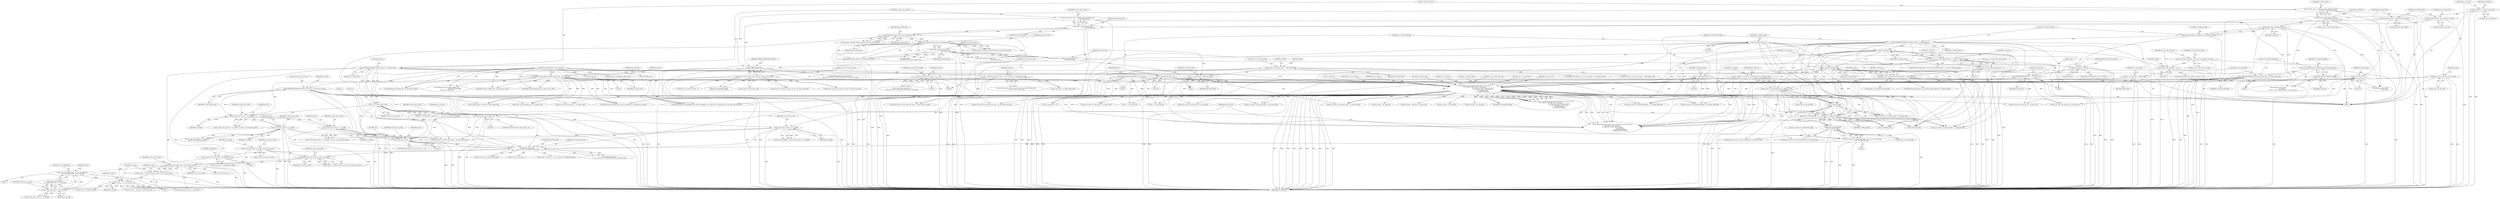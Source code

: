 digraph "0_Android_6c327afb263837bc90760c55c6605b26161a4eb9_0@pointer" {
"1002086" [label="(Call,ps_dec->ps_deblk_mbn = ps_dec->ps_deblk_pic\n + (u2_first_mb_in_slice << u1_mb_aff))"];
"1002094" [label="(Call,u2_first_mb_in_slice << u1_mb_aff)"];
"1001944" [label="(Call,DIV(u2_first_mb_in_slice, u2_frm_wd_in_mbs))"];
"1001939" [label="(Call,MOD(u2_first_mb_in_slice, u2_frm_wd_in_mbs))"];
"1001885" [label="(Call,u2_first_mb_in_slice\n << ps_cur_slice->u1_mbaff_frame_flag)"];
"1001592" [label="(Call,u2_first_mb_in_slice == 0)"];
"1001112" [label="(Call,u2_first_mb_in_slice << u1_mbaff)"];
"1001099" [label="(Call,u2_first_mb_in_slice << u1_mbaff)"];
"1000355" [label="(Call,0 == u2_first_mb_in_slice)"];
"1000264" [label="(Call,COPYTHECONTEXT(\"SH: first_mb_in_slice\",u2_first_mb_in_slice))"];
"1000248" [label="(Call,u2_first_mb_in_slice << ps_cur_slice->u1_mbaff_frame_flag)"];
"1000233" [label="(Call,u2_first_mb_in_slice\n > (ps_dec->u2_frm_ht_in_mbs * ps_dec->u2_frm_wd_in_mbs))"];
"1000227" [label="(Call,u2_first_mb_in_slice = ih264d_uev(pu4_bitstrm_ofst,\n                                     pu4_bitstrm_buf))"];
"1000229" [label="(Call,ih264d_uev(pu4_bitstrm_ofst,\n                                     pu4_bitstrm_buf))"];
"1000201" [label="(Call,*pu4_bitstrm_ofst = &ps_bitstrm->u4_ofst)"];
"1000195" [label="(Call,*pu4_bitstrm_buf = ps_bitstrm->pu4_buffer)"];
"1000235" [label="(Call,ps_dec->u2_frm_ht_in_mbs * ps_dec->u2_frm_wd_in_mbs)"];
"1000898" [label="(Call,u1_mbaff = ps_seq->u1_mb_aff_flag && (!u1_field_pic_flag))"];
"1000900" [label="(Call,ps_seq->u1_mb_aff_flag && (!u1_field_pic_flag))"];
"1000904" [label="(Call,!u1_field_pic_flag)"];
"1000753" [label="(Call,!u1_field_pic_flag)"];
"1000652" [label="(Call,u1_field_pic_flag = 0)"];
"1000618" [label="(Call,COPYTHECONTEXT(\"SH: field_pic_flag\", u1_field_pic_flag))"];
"1000614" [label="(Call,u1_field_pic_flag = ih264d_get_bit_h264(ps_bitstrm))"];
"1000616" [label="(Call,ih264d_get_bit_h264(ps_bitstrm))"];
"1000449" [label="(Call,ih264d_get_bits_h264(ps_bitstrm,\n                                         ps_seq->u1_bits_in_frm_num))"];
"1000160" [label="(Call,* ps_bitstrm = ps_dec->ps_bitstrm)"];
"1000873" [label="(Call,ih264d_is_end_of_pic(u2_frame_num, u1_nal_ref_idc,\n &s_tmp_poc, &ps_dec->s_cur_pic_poc,\n                                            ps_cur_slice, u1_pic_order_cnt_type,\n                                            u1_nal_unit_type, u4_idr_pic_id,\n                                            u1_field_pic_flag,\n                                            u1_bottom_field_flag))"];
"1000524" [label="(Call,ih264d_decode_gaps_in_frame_num(ps_dec, u2_frame_num))"];
"1000157" [label="(MethodParameterIn,dec_struct_t *ps_dec)"];
"1000454" [label="(Call,COPYTHECONTEXT(\"SH: frame_num\", u2_frame_num))"];
"1000447" [label="(Call,u2_frame_num = ih264d_get_bits_h264(ps_bitstrm,\n                                         ps_seq->u1_bits_in_frm_num))"];
"1000156" [label="(MethodParameterIn,UWORD8 u1_nal_ref_idc)"];
"1000168" [label="(Call,*ps_cur_slice = ps_dec->ps_cur_slice)"];
"1000784" [label="(Call,u1_pic_order_cnt_type == 1)"];
"1000713" [label="(Call,u1_pic_order_cnt_type == 0)"];
"1000707" [label="(Call,u1_pic_order_cnt_type = ps_seq->u1_pic_order_cnt_type)"];
"1000671" [label="(Call,u1_nal_unit_type = IDR_SLICE_NAL)"];
"1000312" [label="(Call,ps_dec->u1_nal_unit_type == IDR_SLICE_NAL)"];
"1000665" [label="(Call,u1_nal_unit_type = SLICE_NAL)"];
"1000188" [label="(Call,u4_idr_pic_id = 0)"];
"1000685" [label="(Call,COPYTHECONTEXT(\"SH:  \", u4_idr_pic_id))"];
"1000680" [label="(Call,u4_idr_pic_id > 65535)"];
"1000674" [label="(Call,u4_idr_pic_id = ih264d_uev(pu4_bitstrm_ofst,\n                                   pu4_bitstrm_buf))"];
"1000676" [label="(Call,ih264d_uev(pu4_bitstrm_ofst,\n                                   pu4_bitstrm_buf))"];
"1000400" [label="(Call,ih264d_uev(pu4_bitstrm_ofst, pu4_bitstrm_buf))"];
"1000269" [label="(Call,ih264d_uev(pu4_bitstrm_ofst, pu4_bitstrm_buf))"];
"1000813" [label="(Call,!u1_field_pic_flag)"];
"1000621" [label="(Call,u1_bottom_field_flag = 0)"];
"1000655" [label="(Call,u1_bottom_field_flag = 0)"];
"1000638" [label="(Call,COPYTHECONTEXT(\"SH: bottom_field_flag\", u1_bottom_field_flag))"];
"1000634" [label="(Call,u1_bottom_field_flag = ih264d_get_bit_h264(ps_bitstrm))"];
"1000636" [label="(Call,ih264d_get_bit_h264(ps_bitstrm))"];
"1000747" [label="(Call,(ps_pps->u1_pic_order_present_flag == 1) && (!u1_field_pic_flag))"];
"1000748" [label="(Call,ps_pps->u1_pic_order_present_flag == 1)"];
"1000809" [label="(Call,ps_pps->u1_pic_order_present_flag && !u1_field_pic_flag)"];
"1001014" [label="(Call,u2_first_mb_in_slice << u1_mbaff)"];
"1001005" [label="(Call,u2_first_mb_in_slice > 0)"];
"1001125" [label="(Call,u2_first_mb_in_slice << u1_mbaff)"];
"1001063" [label="(Call,ps_cur_slice->u1_mbaff_frame_flag = ps_seq->u1_mb_aff_flag\n && (!u1_field_pic_flag))"];
"1001067" [label="(Call,ps_seq->u1_mb_aff_flag\n && (!u1_field_pic_flag))"];
"1001071" [label="(Call,!u1_field_pic_flag)"];
"1001898" [label="(Call,u2_frm_wd_in_mbs = ps_seq->u2_frm_wd_in_mbs)"];
"1001947" [label="(Call,u2_mb_y <<= u1_mb_aff)"];
"1001942" [label="(Call,u2_mb_y = DIV(u2_first_mb_in_slice, u2_frm_wd_in_mbs))"];
"1001903" [label="(Call,u1_mb_aff = ps_cur_slice->u1_mbaff_frame_flag)"];
"1000161" [label="(Identifier,ps_bitstrm)"];
"1000884" [label="(Identifier,u1_nal_unit_type)"];
"1001135" [label="(Identifier,prev_slice_err)"];
"1001904" [label="(Identifier,u1_mb_aff)"];
"1001947" [label="(Call,u2_mb_y <<= u1_mb_aff)"];
"1000170" [label="(Call,ps_dec->ps_cur_slice)"];
"1001058" [label="(Call,ps_cur_slice->u1_pic_order_cnt_type = u1_pic_order_cnt_type)"];
"1001015" [label="(Identifier,u2_first_mb_in_slice)"];
"1000398" [label="(Call,u4_temp = ih264d_uev(pu4_bitstrm_ofst, pu4_bitstrm_buf))"];
"1002087" [label="(Call,ps_dec->ps_deblk_mbn)"];
"1000758" [label="(Identifier,s_tmp_poc)"];
"1002101" [label="(Call,u2_first_mb_in_slice << u1_mb_aff)"];
"1001007" [label="(Literal,0)"];
"1001900" [label="(Call,ps_seq->u2_frm_wd_in_mbs)"];
"1001579" [label="(Call,!u1_field_pic_flag)"];
"1001103" [label="(Identifier,ps_dec)"];
"1000316" [label="(Identifier,IDR_SLICE_NAL)"];
"1000625" [label="(Identifier,u1_field_pic_flag)"];
"1001617" [label="(Call,ih264d_get_next_display_field(ps_dec,\n                                          ps_dec->ps_out_buffer,\n &(ps_dec->s_disp_op)))"];
"1000228" [label="(Identifier,u2_first_mb_in_slice)"];
"1001098" [label="(Call,(u2_first_mb_in_slice << u1_mbaff) > ps_dec->u2_total_mbs_coded)"];
"1001594" [label="(Literal,0)"];
"1001556" [label="(Call,(ps_pps->ps_sps->u1_mb_aff_flag) && (!u1_field_pic_flag))"];
"1001071" [label="(Call,!u1_field_pic_flag)"];
"1000882" [label="(Identifier,ps_cur_slice)"];
"1000265" [label="(Literal,\"SH: first_mb_in_slice\")"];
"1000975" [label="(Call,ps_dec->u2_frm_ht_in_mbs * ps_dec->u2_frm_wd_in_mbs)"];
"1001217" [label="(Call,ih264d_err_pic_dispbuf_mgr(ps_dec))"];
"1000637" [label="(Identifier,ps_bitstrm)"];
"1000248" [label="(Call,u2_first_mb_in_slice << ps_cur_slice->u1_mbaff_frame_flag)"];
"1001026" [label="(Call,ps_cur_slice->u1_field_pic_flag = u1_field_pic_flag)"];
"1000620" [label="(Identifier,u1_field_pic_flag)"];
"1001099" [label="(Call,u2_first_mb_in_slice << u1_mbaff)"];
"1001053" [label="(Call,ps_cur_slice->u1_nal_ref_idc = u1_nal_ref_idc)"];
"1000672" [label="(Identifier,u1_nal_unit_type)"];
"1000190" [label="(Literal,0)"];
"1000523" [label="(Block,)"];
"1000615" [label="(Identifier,u1_field_pic_flag)"];
"1000319" [label="(Identifier,skip)"];
"1001913" [label="(Block,)"];
"1001063" [label="(Call,ps_cur_slice->u1_mbaff_frame_flag = ps_seq->u1_mb_aff_flag\n && (!u1_field_pic_flag))"];
"1000636" [label="(Call,ih264d_get_bit_h264(ps_bitstrm))"];
"1001008" [label="(Block,)"];
"1001091" [label="(Call,ps_cur_poc = &s_tmp_poc)"];
"1001839" [label="(Call,0 == u1_nal_ref_idc)"];
"1001597" [label="(Identifier,ret)"];
"1000640" [label="(Identifier,u1_bottom_field_flag)"];
"1001005" [label="(Call,u2_first_mb_in_slice > 0)"];
"1000613" [label="(Block,)"];
"1002606" [label="(MethodReturn,WORD32)"];
"1000619" [label="(Literal,\"SH: field_pic_flag\")"];
"1000451" [label="(Call,ps_seq->u1_bits_in_frm_num)"];
"1001573" [label="(Call,(ps_pps->ps_sps->u1_mb_aff_flag) && (!u1_field_pic_flag))"];
"1002090" [label="(Call,ps_dec->ps_deblk_pic\n + (u2_first_mb_in_slice << u1_mb_aff))"];
"1000266" [label="(Identifier,u2_first_mb_in_slice)"];
"1000313" [label="(Call,ps_dec->u1_nal_unit_type)"];
"1001982" [label="(Call,u2_mb_y * u4_frame_stride)"];
"1000524" [label="(Call,ih264d_decode_gaps_in_frame_num(ps_dec, u2_frame_num))"];
"1000752" [label="(Literal,1)"];
"1001454" [label="(Call,ps_cur_slice->u4_idr_pic_id = u4_idr_pic_id)"];
"1001672" [label="(Call,(void *)ps_dec)"];
"1000708" [label="(Identifier,u1_pic_order_cnt_type)"];
"1000985" [label="(Call,ps_cur_poc = &ps_dec->s_cur_pic_poc)"];
"1000227" [label="(Call,u2_first_mb_in_slice = ih264d_uev(pu4_bitstrm_ofst,\n                                     pu4_bitstrm_buf))"];
"1001017" [label="(Call,ps_cur_poc = &s_tmp_poc)"];
"1000311" [label="(ControlStructure,if(ps_dec->u1_nal_unit_type == IDR_SLICE_NAL))"];
"1001944" [label="(Call,DIV(u2_first_mb_in_slice, u2_frm_wd_in_mbs))"];
"1000448" [label="(Identifier,u2_frame_num)"];
"1000656" [label="(Identifier,u1_bottom_field_flag)"];
"1002245" [label="(Call,ps_dec->u2_mby <<= ps_cur_slice->u1_mbaff_frame_flag)"];
"1000783" [label="(Call,u1_pic_order_cnt_type == 1\n && (!ps_seq->u1_delta_pic_order_always_zero_flag))"];
"1000239" [label="(Call,ps_dec->u2_frm_wd_in_mbs)"];
"1001562" [label="(Call,!u1_field_pic_flag)"];
"1000461" [label="(Identifier,ps_dec)"];
"1000678" [label="(Identifier,pu4_bitstrm_buf)"];
"1000356" [label="(Literal,0)"];
"1000686" [label="(Literal,\"SH:  \")"];
"1000749" [label="(Call,ps_pps->u1_pic_order_present_flag)"];
"1001949" [label="(Identifier,u1_mb_aff)"];
"1000651" [label="(Block,)"];
"1000244" [label="(Identifier,ERROR_CORRUPTED_SLICE)"];
"1000400" [label="(Call,ih264d_uev(pu4_bitstrm_ofst, pu4_bitstrm_buf))"];
"1000270" [label="(Identifier,pu4_bitstrm_ofst)"];
"1000202" [label="(Identifier,pu4_bitstrm_ofst)"];
"1000874" [label="(Identifier,u2_frame_num)"];
"1001788" [label="(Call,ps_err->u4_frm_sei_sync == u2_frame_num)"];
"1000789" [label="(Identifier,ps_seq)"];
"1000354" [label="(Call,(0 == u2_first_mb_in_slice) && (1 == ps_dec->u4_prev_nal_skipped))"];
"1000666" [label="(Identifier,u1_nal_unit_type)"];
"1001496" [label="(Call,ps_cur_slice->u1_nal_ref_idc = u1_nal_ref_idc)"];
"1000617" [label="(Identifier,ps_bitstrm)"];
"1000623" [label="(Literal,0)"];
"1000156" [label="(MethodParameterIn,UWORD8 u1_nal_ref_idc)"];
"1001100" [label="(Identifier,u2_first_mb_in_slice)"];
"1000655" [label="(Call,u1_bottom_field_flag = 0)"];
"1000177" [label="(Identifier,i4_poc)"];
"1000626" [label="(Block,)"];
"1000639" [label="(Literal,\"SH: bottom_field_flag\")"];
"1002096" [label="(Identifier,u1_mb_aff)"];
"1001884" [label="(Call,(u2_first_mb_in_slice\n << ps_cur_slice->u1_mbaff_frame_flag) * SUB_BLK_SIZE)"];
"1000267" [label="(Call,u4_temp = ih264d_uev(pu4_bitstrm_ofst, pu4_bitstrm_buf))"];
"1000904" [label="(Call,!u1_field_pic_flag)"];
"1000456" [label="(Identifier,u2_frame_num)"];
"1001114" [label="(Identifier,u1_mbaff)"];
"1001941" [label="(Identifier,u2_frm_wd_in_mbs)"];
"1000747" [label="(Call,(ps_pps->u1_pic_order_present_flag == 1) && (!u1_field_pic_flag))"];
"1001118" [label="(Call,ps_cur_poc = &s_tmp_poc)"];
"1000402" [label="(Identifier,pu4_bitstrm_buf)"];
"1001067" [label="(Call,ps_seq->u1_mb_aff_flag\n && (!u1_field_pic_flag))"];
"1001945" [label="(Identifier,u2_first_mb_in_slice)"];
"1000754" [label="(Identifier,u1_field_pic_flag)"];
"1001064" [label="(Call,ps_cur_slice->u1_mbaff_frame_flag)"];
"1001954" [label="(Call,u2_frm_wd_in_mbs - 1)"];
"1000875" [label="(Identifier,u1_nal_ref_idc)"];
"1000918" [label="(Call,u2_frame_num != ps_dec->u2_prv_frame_num)"];
"1000899" [label="(Identifier,u1_mbaff)"];
"1000188" [label="(Call,u4_idr_pic_id = 0)"];
"1001031" [label="(Call,ps_cur_slice->u1_bottom_field_flag = u1_bottom_field_flag)"];
"1000674" [label="(Call,u4_idr_pic_id = ih264d_uev(pu4_bitstrm_ofst,\n                                   pu4_bitstrm_buf))"];
"1000676" [label="(Call,ih264d_uev(pu4_bitstrm_ofst,\n                                   pu4_bitstrm_buf))"];
"1000814" [label="(Identifier,u1_field_pic_flag)"];
"1001004" [label="(ControlStructure,if(u2_first_mb_in_slice > 0))"];
"1000622" [label="(Identifier,u1_bottom_field_flag)"];
"1001894" [label="(Block,)"];
"1000653" [label="(Identifier,u1_field_pic_flag)"];
"1000886" [label="(Identifier,u1_field_pic_flag)"];
"1000690" [label="(Identifier,i_delta_poc)"];
"1000667" [label="(Identifier,SLICE_NAL)"];
"1000264" [label="(Call,COPYTHECONTEXT(\"SH: first_mb_in_slice\",u2_first_mb_in_slice))"];
"1000670" [label="(Block,)"];
"1001946" [label="(Identifier,u2_frm_wd_in_mbs)"];
"1000652" [label="(Call,u1_field_pic_flag = 0)"];
"1001126" [label="(Identifier,u2_first_mb_in_slice)"];
"1001139" [label="(Call,ih264d_mark_err_slice_skip(ps_dec, num_mb_skipped, u1_is_idr_slice, u2_frame_num, ps_cur_poc, prev_slice_err))"];
"1002081" [label="(Call,u2_first_mb_in_slice << u1_mb_aff)"];
"1000839" [label="(Call,ih264d_uev(pu4_bitstrm_ofst, pu4_bitstrm_buf))"];
"1001943" [label="(Identifier,u2_mb_y)"];
"1000679" [label="(ControlStructure,if(u4_idr_pic_id > 65535))"];
"1000230" [label="(Identifier,pu4_bitstrm_ofst)"];
"1000809" [label="(Call,ps_pps->u1_pic_order_present_flag && !u1_field_pic_flag)"];
"1000813" [label="(Call,!u1_field_pic_flag)"];
"1000900" [label="(Call,ps_seq->u1_mb_aff_flag && (!u1_field_pic_flag))"];
"1000247" [label="(Call,(u2_first_mb_in_slice << ps_cur_slice->u1_mbaff_frame_flag)\n <= ps_dec->u2_cur_mb_addr)"];
"1000249" [label="(Identifier,u2_first_mb_in_slice)"];
"1001376" [label="(Call,ih264d_decode_pic_order_cnt(u1_is_idr_slice, u2_frame_num,\n &ps_dec->s_prev_pic_poc,\n &s_tmp_poc, ps_cur_slice, ps_pps,\n                                          u1_nal_ref_idc,\n                                          u1_bottom_field_flag,\n                                          u1_field_pic_flag, &i4_poc))"];
"1001885" [label="(Call,u2_first_mb_in_slice\n << ps_cur_slice->u1_mbaff_frame_flag)"];
"1001270" [label="(Call,ps_dec->u2_prv_frame_num = u2_frame_num)"];
"1000634" [label="(Call,u1_bottom_field_flag = ih264d_get_bit_h264(ps_bitstrm))"];
"1000718" [label="(Identifier,i_temp)"];
"1000196" [label="(Identifier,pu4_bitstrm_buf)"];
"1000883" [label="(Identifier,u1_pic_order_cnt_type)"];
"1001957" [label="(Call,u2_mb_y > ps_dec->u2_frm_ht_in_mbs - 1)"];
"1000714" [label="(Identifier,u1_pic_order_cnt_type)"];
"1001890" [label="(Identifier,SUB_BLK_SIZE)"];
"1001953" [label="(Identifier,u2_mb_x)"];
"1000808" [label="(ControlStructure,if(ps_pps->u1_pic_order_present_flag && !u1_field_pic_flag))"];
"1000160" [label="(Call,* ps_bitstrm = ps_dec->ps_bitstrm)"];
"1000707" [label="(Call,u1_pic_order_cnt_type = ps_seq->u1_pic_order_cnt_type)"];
"1000669" [label="(Identifier,u1_is_idr_slice)"];
"1000195" [label="(Call,*pu4_bitstrm_buf = ps_bitstrm->pu4_buffer)"];
"1000685" [label="(Call,COPYTHECONTEXT(\"SH:  \", u4_idr_pic_id))"];
"1000234" [label="(Identifier,u2_first_mb_in_slice)"];
"1000638" [label="(Call,COPYTHECONTEXT(\"SH: bottom_field_flag\", u1_bottom_field_flag))"];
"1000614" [label="(Call,u1_field_pic_flag = ih264d_get_bit_h264(ps_bitstrm))"];
"1000771" [label="(Identifier,s_tmp_poc)"];
"1001948" [label="(Identifier,u2_mb_y)"];
"1000712" [label="(ControlStructure,if(u1_pic_order_cnt_type == 0))"];
"1001113" [label="(Identifier,u2_first_mb_in_slice)"];
"1000753" [label="(Call,!u1_field_pic_flag)"];
"1000218" [label="(Identifier,u4_call_end_of_pic)"];
"1000635" [label="(Identifier,u1_bottom_field_flag)"];
"1002085" [label="(Block,)"];
"1001591" [label="(ControlStructure,if(u2_first_mb_in_slice == 0))"];
"1000786" [label="(Literal,1)"];
"1001012" [label="(Call,num_mb_skipped = u2_first_mb_in_slice << u1_mbaff)"];
"1000715" [label="(Literal,0)"];
"1000671" [label="(Call,u1_nal_unit_type = IDR_SLICE_NAL)"];
"1000250" [label="(Call,ps_cur_slice->u1_mbaff_frame_flag)"];
"1000621" [label="(Call,u1_bottom_field_flag = 0)"];
"1001937" [label="(Call,u2_mb_x = MOD(u2_first_mb_in_slice, u2_frm_wd_in_mbs))"];
"1001501" [label="(Call,ps_cur_slice->u1_pic_order_cnt_type = u1_pic_order_cnt_type)"];
"1000355" [label="(Call,0 == u2_first_mb_in_slice)"];
"1000834" [label="(Identifier,ps_pps)"];
"1000189" [label="(Identifier,u4_idr_pic_id)"];
"1000616" [label="(Call,ih264d_get_bit_h264(ps_bitstrm))"];
"1001010" [label="(Identifier,prev_slice_err)"];
"1000312" [label="(Call,ps_dec->u1_nal_unit_type == IDR_SLICE_NAL)"];
"1001116" [label="(Identifier,ps_dec)"];
"1001112" [label="(Call,u2_first_mb_in_slice << u1_mbaff)"];
"1001824" [label="(Call,0 == u1_nal_ref_idc)"];
"1000675" [label="(Identifier,u4_idr_pic_id)"];
"1001942" [label="(Call,u2_mb_y = DIV(u2_first_mb_in_slice, u2_frm_wd_in_mbs))"];
"1000454" [label="(Call,COPYTHECONTEXT(\"SH: frame_num\", u2_frame_num))"];
"1000330" [label="(Identifier,I_SLICE)"];
"1001043" [label="(Call,ps_cur_slice->u1_nal_unit_type = u1_nal_unit_type)"];
"1000887" [label="(Identifier,u1_bottom_field_flag)"];
"1000401" [label="(Identifier,pu4_bitstrm_ofst)"];
"1001940" [label="(Identifier,u2_first_mb_in_slice)"];
"1001459" [label="(Call,ps_cur_slice->u2_first_mb_in_slice = u2_first_mb_in_slice)"];
"1000162" [label="(Call,ps_dec->ps_bitstrm)"];
"1001887" [label="(Call,ps_cur_slice->u1_mbaff_frame_flag)"];
"1001593" [label="(Identifier,u2_first_mb_in_slice)"];
"1002228" [label="(Call,u2_first_mb_in_slice - 1)"];
"1000231" [label="(Identifier,pu4_bitstrm_buf)"];
"1000169" [label="(Identifier,ps_cur_slice)"];
"1000233" [label="(Call,u2_first_mb_in_slice\n > (ps_dec->u2_frm_ht_in_mbs * ps_dec->u2_frm_wd_in_mbs))"];
"1000665" [label="(Call,u1_nal_unit_type = SLICE_NAL)"];
"1000455" [label="(Literal,\"SH: frame_num\")"];
"1000810" [label="(Call,ps_pps->u1_pic_order_present_flag)"];
"1001905" [label="(Call,ps_cur_slice->u1_mbaff_frame_flag)"];
"1000450" [label="(Identifier,ps_bitstrm)"];
"1000682" [label="(Literal,65535)"];
"1001909" [label="(Identifier,u1_field_pic)"];
"1000526" [label="(Identifier,u2_frame_num)"];
"1001129" [label="(Identifier,ps_dec)"];
"1000268" [label="(Identifier,u4_temp)"];
"1000748" [label="(Call,ps_pps->u1_pic_order_present_flag == 1)"];
"1000713" [label="(Call,u1_pic_order_cnt_type == 0)"];
"1000235" [label="(Call,ps_dec->u2_frm_ht_in_mbs * ps_dec->u2_frm_wd_in_mbs)"];
"1000677" [label="(Identifier,pu4_bitstrm_ofst)"];
"1001486" [label="(Call,ps_cur_slice->u1_nal_unit_type = u1_nal_unit_type)"];
"1000232" [label="(ControlStructure,if(u2_first_mb_in_slice\n > (ps_dec->u2_frm_ht_in_mbs * ps_dec->u2_frm_wd_in_mbs)))"];
"1001101" [label="(Identifier,u1_mbaff)"];
"1000660" [label="(Identifier,ps_dec)"];
"1000197" [label="(Call,ps_bitstrm->pu4_buffer)"];
"1000359" [label="(Literal,1)"];
"1000654" [label="(Literal,0)"];
"1001469" [label="(Call,ps_cur_slice->u1_bottom_field_flag = u1_bottom_field_flag)"];
"1000681" [label="(Identifier,u4_idr_pic_id)"];
"1000229" [label="(Call,ih264d_uev(pu4_bitstrm_ofst,\n                                     pu4_bitstrm_buf))"];
"1000878" [label="(Call,&ps_dec->s_cur_pic_poc)"];
"1000254" [label="(Identifier,ps_dec)"];
"1000203" [label="(Call,&ps_bitstrm->u4_ofst)"];
"1000357" [label="(Identifier,u2_first_mb_in_slice)"];
"1001464" [label="(Call,ps_cur_slice->u1_field_pic_flag = u1_field_pic_flag)"];
"1000201" [label="(Call,*pu4_bitstrm_ofst = &ps_bitstrm->u4_ofst)"];
"1002490" [label="(Call,ih264d_parse_bslice(ps_dec, u2_first_mb_in_slice))"];
"1001716" [label="(Call,(void *)ps_dec)"];
"1000618" [label="(Call,COPYTHECONTEXT(\"SH: field_pic_flag\", u1_field_pic_flag))"];
"1000684" [label="(Identifier,ERROR_INV_SLICE_HDR_T)"];
"1001959" [label="(Call,ps_dec->u2_frm_ht_in_mbs - 1)"];
"1000760" [label="(Call,ih264d_sev(\n                            pu4_bitstrm_ofst, pu4_bitstrm_buf))"];
"1001006" [label="(Identifier,u2_first_mb_in_slice)"];
"1000657" [label="(Literal,0)"];
"1000798" [label="(Call,ih264d_sev(pu4_bitstrm_ofst,\n                                                         pu4_bitstrm_buf))"];
"1000236" [label="(Call,ps_dec->u2_frm_ht_in_mbs)"];
"1000873" [label="(Call,ih264d_is_end_of_pic(u2_frame_num, u1_nal_ref_idc,\n &s_tmp_poc, &ps_dec->s_cur_pic_poc,\n                                            ps_cur_slice, u1_pic_order_cnt_type,\n                                            u1_nal_unit_type, u4_idr_pic_id,\n                                            u1_field_pic_flag,\n                                            u1_bottom_field_flag))"];
"1001598" [label="(Call,ih264d_start_of_pic(ps_dec, i4_poc, &s_tmp_poc, u2_frame_num, ps_pps))"];
"1000157" [label="(MethodParameterIn,dec_struct_t *ps_dec)"];
"1000784" [label="(Call,u1_pic_order_cnt_type == 1)"];
"1000271" [label="(Identifier,pu4_bitstrm_buf)"];
"1000269" [label="(Call,ih264d_uev(pu4_bitstrm_ofst, pu4_bitstrm_buf))"];
"1000885" [label="(Identifier,u4_idr_pic_id)"];
"1001014" [label="(Call,u2_first_mb_in_slice << u1_mbaff)"];
"1000529" [label="(Identifier,ps_prev_poc)"];
"1001193" [label="(Call,ps_dec->u2_frm_ht_in_mbs * ps_dec->u2_frm_wd_in_mbs)"];
"1000158" [label="(Block,)"];
"1001081" [label="(Call,ps_dec->u2_frm_ht_in_mbs\n * ps_dec->u2_frm_wd_in_mbs)"];
"1000871" [label="(Call,i1_is_end_of_poc = ih264d_is_end_of_pic(u2_frame_num, u1_nal_ref_idc,\n &s_tmp_poc, &ps_dec->s_cur_pic_poc,\n                                            ps_cur_slice, u1_pic_order_cnt_type,\n                                            u1_nal_unit_type, u4_idr_pic_id,\n                                            u1_field_pic_flag,\n                                            u1_bottom_field_flag))"];
"1000719" [label="(Call,ih264d_get_bits_h264(\n                        ps_bitstrm,\n                        ps_seq->u1_log2_max_pic_order_cnt_lsb_minus))"];
"1002095" [label="(Identifier,u2_first_mb_in_slice)"];
"1001886" [label="(Identifier,u2_first_mb_in_slice)"];
"1001613" [label="(Identifier,ps_dec)"];
"1000876" [label="(Call,&s_tmp_poc)"];
"1000993" [label="(Call,ps_cur_slice->u1_nal_unit_type == IDR_SLICE_NAL)"];
"1002456" [label="(Call,ih264d_parse_pslice(ps_dec, u2_first_mb_in_slice))"];
"1001068" [label="(Call,ps_seq->u1_mb_aff_flag)"];
"1001127" [label="(Identifier,u1_mbaff)"];
"1000680" [label="(Call,u4_idr_pic_id > 65535)"];
"1002523" [label="(Call,u1_nal_ref_idc != 0)"];
"1002094" [label="(Call,u2_first_mb_in_slice << u1_mb_aff)"];
"1001111" [label="(Call,(u2_first_mb_in_slice << u1_mbaff)\n - ps_dec->u2_total_mbs_coded)"];
"1000525" [label="(Identifier,ps_dec)"];
"1000785" [label="(Identifier,u1_pic_order_cnt_type)"];
"1001899" [label="(Identifier,u2_frm_wd_in_mbs)"];
"1000907" [label="(Identifier,prev_slice_err)"];
"1001939" [label="(Call,MOD(u2_first_mb_in_slice, u2_frm_wd_in_mbs))"];
"1001898" [label="(Call,u2_frm_wd_in_mbs = ps_seq->u2_frm_wd_in_mbs)"];
"1000746" [label="(ControlStructure,if((ps_pps->u1_pic_order_present_flag == 1) && (!u1_field_pic_flag)))"];
"1001903" [label="(Call,u1_mb_aff = ps_cur_slice->u1_mbaff_frame_flag)"];
"1000709" [label="(Call,ps_seq->u1_pic_order_cnt_type)"];
"1002099" [label="(Identifier,ps_dec)"];
"1000898" [label="(Call,u1_mbaff = ps_seq->u1_mb_aff_flag && (!u1_field_pic_flag))"];
"1000447" [label="(Call,u2_frame_num = ih264d_get_bits_h264(ps_bitstrm,\n                                         ps_seq->u1_bits_in_frm_num))"];
"1001016" [label="(Identifier,u1_mbaff)"];
"1001124" [label="(Call,(u2_first_mb_in_slice << u1_mbaff) < ps_dec->u2_total_mbs_coded)"];
"1002086" [label="(Call,ps_dec->ps_deblk_mbn = ps_dec->ps_deblk_pic\n + (u2_first_mb_in_slice << u1_mb_aff))"];
"1001125" [label="(Call,u2_first_mb_in_slice << u1_mbaff)"];
"1000901" [label="(Call,ps_seq->u1_mb_aff_flag)"];
"1001072" [label="(Identifier,u1_field_pic_flag)"];
"1001021" [label="(Call,ps_cur_slice->u4_idr_pic_id = u4_idr_pic_id)"];
"1001592" [label="(Call,u2_first_mb_in_slice == 0)"];
"1000687" [label="(Identifier,u4_idr_pic_id)"];
"1001532" [label="(Call,ih264d_get_bit_h264(\n                        ps_bitstrm))"];
"1000168" [label="(Call,*ps_cur_slice = ps_dec->ps_cur_slice)"];
"1000819" [label="(Identifier,s_tmp_poc)"];
"1000449" [label="(Call,ih264d_get_bits_h264(ps_bitstrm,\n                                         ps_seq->u1_bits_in_frm_num))"];
"1000905" [label="(Identifier,u1_field_pic_flag)"];
"1002421" [label="(Call,ih264d_parse_islice(ps_dec, u2_first_mb_in_slice))"];
"1000673" [label="(Identifier,IDR_SLICE_NAL)"];
"1002086" -> "1002085"  [label="AST: "];
"1002086" -> "1002090"  [label="CFG: "];
"1002087" -> "1002086"  [label="AST: "];
"1002090" -> "1002086"  [label="AST: "];
"1002099" -> "1002086"  [label="CFG: "];
"1002086" -> "1002606"  [label="DDG: "];
"1002086" -> "1002606"  [label="DDG: "];
"1002094" -> "1002086"  [label="DDG: "];
"1002094" -> "1002086"  [label="DDG: "];
"1002094" -> "1002090"  [label="AST: "];
"1002094" -> "1002096"  [label="CFG: "];
"1002095" -> "1002094"  [label="AST: "];
"1002096" -> "1002094"  [label="AST: "];
"1002090" -> "1002094"  [label="CFG: "];
"1002094" -> "1002090"  [label="DDG: "];
"1002094" -> "1002090"  [label="DDG: "];
"1001944" -> "1002094"  [label="DDG: "];
"1001947" -> "1002094"  [label="DDG: "];
"1002094" -> "1002101"  [label="DDG: "];
"1002094" -> "1002101"  [label="DDG: "];
"1001944" -> "1001942"  [label="AST: "];
"1001944" -> "1001946"  [label="CFG: "];
"1001945" -> "1001944"  [label="AST: "];
"1001946" -> "1001944"  [label="AST: "];
"1001942" -> "1001944"  [label="CFG: "];
"1001944" -> "1002606"  [label="DDG: "];
"1001944" -> "1001942"  [label="DDG: "];
"1001944" -> "1001942"  [label="DDG: "];
"1001939" -> "1001944"  [label="DDG: "];
"1001939" -> "1001944"  [label="DDG: "];
"1001944" -> "1001954"  [label="DDG: "];
"1001944" -> "1002081"  [label="DDG: "];
"1001939" -> "1001937"  [label="AST: "];
"1001939" -> "1001941"  [label="CFG: "];
"1001940" -> "1001939"  [label="AST: "];
"1001941" -> "1001939"  [label="AST: "];
"1001937" -> "1001939"  [label="CFG: "];
"1001939" -> "1001937"  [label="DDG: "];
"1001939" -> "1001937"  [label="DDG: "];
"1001885" -> "1001939"  [label="DDG: "];
"1001898" -> "1001939"  [label="DDG: "];
"1001885" -> "1001884"  [label="AST: "];
"1001885" -> "1001887"  [label="CFG: "];
"1001886" -> "1001885"  [label="AST: "];
"1001887" -> "1001885"  [label="AST: "];
"1001890" -> "1001885"  [label="CFG: "];
"1001885" -> "1001884"  [label="DDG: "];
"1001885" -> "1001884"  [label="DDG: "];
"1001592" -> "1001885"  [label="DDG: "];
"1001112" -> "1001885"  [label="DDG: "];
"1001014" -> "1001885"  [label="DDG: "];
"1000355" -> "1001885"  [label="DDG: "];
"1000264" -> "1001885"  [label="DDG: "];
"1001125" -> "1001885"  [label="DDG: "];
"1001005" -> "1001885"  [label="DDG: "];
"1001063" -> "1001885"  [label="DDG: "];
"1000248" -> "1001885"  [label="DDG: "];
"1001885" -> "1001903"  [label="DDG: "];
"1001885" -> "1002228"  [label="DDG: "];
"1001885" -> "1002245"  [label="DDG: "];
"1001592" -> "1001591"  [label="AST: "];
"1001592" -> "1001594"  [label="CFG: "];
"1001593" -> "1001592"  [label="AST: "];
"1001594" -> "1001592"  [label="AST: "];
"1001597" -> "1001592"  [label="CFG: "];
"1001613" -> "1001592"  [label="CFG: "];
"1001592" -> "1002606"  [label="DDG: "];
"1001592" -> "1002606"  [label="DDG: "];
"1001112" -> "1001592"  [label="DDG: "];
"1001014" -> "1001592"  [label="DDG: "];
"1000355" -> "1001592"  [label="DDG: "];
"1000264" -> "1001592"  [label="DDG: "];
"1001125" -> "1001592"  [label="DDG: "];
"1001005" -> "1001592"  [label="DDG: "];
"1001112" -> "1001111"  [label="AST: "];
"1001112" -> "1001114"  [label="CFG: "];
"1001113" -> "1001112"  [label="AST: "];
"1001114" -> "1001112"  [label="AST: "];
"1001116" -> "1001112"  [label="CFG: "];
"1001112" -> "1002606"  [label="DDG: "];
"1001112" -> "1002606"  [label="DDG: "];
"1001112" -> "1001111"  [label="DDG: "];
"1001112" -> "1001111"  [label="DDG: "];
"1001099" -> "1001112"  [label="DDG: "];
"1001099" -> "1001112"  [label="DDG: "];
"1001112" -> "1001459"  [label="DDG: "];
"1001099" -> "1001098"  [label="AST: "];
"1001099" -> "1001101"  [label="CFG: "];
"1001100" -> "1001099"  [label="AST: "];
"1001101" -> "1001099"  [label="AST: "];
"1001103" -> "1001099"  [label="CFG: "];
"1001099" -> "1001098"  [label="DDG: "];
"1001099" -> "1001098"  [label="DDG: "];
"1000355" -> "1001099"  [label="DDG: "];
"1000264" -> "1001099"  [label="DDG: "];
"1000898" -> "1001099"  [label="DDG: "];
"1001099" -> "1001125"  [label="DDG: "];
"1001099" -> "1001125"  [label="DDG: "];
"1000355" -> "1000354"  [label="AST: "];
"1000355" -> "1000357"  [label="CFG: "];
"1000356" -> "1000355"  [label="AST: "];
"1000357" -> "1000355"  [label="AST: "];
"1000359" -> "1000355"  [label="CFG: "];
"1000354" -> "1000355"  [label="CFG: "];
"1000355" -> "1002606"  [label="DDG: "];
"1000355" -> "1000354"  [label="DDG: "];
"1000355" -> "1000354"  [label="DDG: "];
"1000264" -> "1000355"  [label="DDG: "];
"1000355" -> "1001005"  [label="DDG: "];
"1000355" -> "1001459"  [label="DDG: "];
"1000264" -> "1000158"  [label="AST: "];
"1000264" -> "1000266"  [label="CFG: "];
"1000265" -> "1000264"  [label="AST: "];
"1000266" -> "1000264"  [label="AST: "];
"1000268" -> "1000264"  [label="CFG: "];
"1000264" -> "1002606"  [label="DDG: "];
"1000264" -> "1002606"  [label="DDG: "];
"1000248" -> "1000264"  [label="DDG: "];
"1000264" -> "1001005"  [label="DDG: "];
"1000264" -> "1001459"  [label="DDG: "];
"1000248" -> "1000247"  [label="AST: "];
"1000248" -> "1000250"  [label="CFG: "];
"1000249" -> "1000248"  [label="AST: "];
"1000250" -> "1000248"  [label="AST: "];
"1000254" -> "1000248"  [label="CFG: "];
"1000248" -> "1002606"  [label="DDG: "];
"1000248" -> "1002606"  [label="DDG: "];
"1000248" -> "1000247"  [label="DDG: "];
"1000248" -> "1000247"  [label="DDG: "];
"1000233" -> "1000248"  [label="DDG: "];
"1000233" -> "1000232"  [label="AST: "];
"1000233" -> "1000235"  [label="CFG: "];
"1000234" -> "1000233"  [label="AST: "];
"1000235" -> "1000233"  [label="AST: "];
"1000244" -> "1000233"  [label="CFG: "];
"1000249" -> "1000233"  [label="CFG: "];
"1000233" -> "1002606"  [label="DDG: "];
"1000233" -> "1002606"  [label="DDG: "];
"1000233" -> "1002606"  [label="DDG: "];
"1000227" -> "1000233"  [label="DDG: "];
"1000235" -> "1000233"  [label="DDG: "];
"1000235" -> "1000233"  [label="DDG: "];
"1000227" -> "1000158"  [label="AST: "];
"1000227" -> "1000229"  [label="CFG: "];
"1000228" -> "1000227"  [label="AST: "];
"1000229" -> "1000227"  [label="AST: "];
"1000234" -> "1000227"  [label="CFG: "];
"1000227" -> "1002606"  [label="DDG: "];
"1000229" -> "1000227"  [label="DDG: "];
"1000229" -> "1000227"  [label="DDG: "];
"1000229" -> "1000231"  [label="CFG: "];
"1000230" -> "1000229"  [label="AST: "];
"1000231" -> "1000229"  [label="AST: "];
"1000229" -> "1002606"  [label="DDG: "];
"1000229" -> "1002606"  [label="DDG: "];
"1000201" -> "1000229"  [label="DDG: "];
"1000195" -> "1000229"  [label="DDG: "];
"1000229" -> "1000269"  [label="DDG: "];
"1000229" -> "1000269"  [label="DDG: "];
"1000201" -> "1000158"  [label="AST: "];
"1000201" -> "1000203"  [label="CFG: "];
"1000202" -> "1000201"  [label="AST: "];
"1000203" -> "1000201"  [label="AST: "];
"1000218" -> "1000201"  [label="CFG: "];
"1000201" -> "1002606"  [label="DDG: "];
"1000195" -> "1000158"  [label="AST: "];
"1000195" -> "1000197"  [label="CFG: "];
"1000196" -> "1000195"  [label="AST: "];
"1000197" -> "1000195"  [label="AST: "];
"1000202" -> "1000195"  [label="CFG: "];
"1000195" -> "1002606"  [label="DDG: "];
"1000235" -> "1000239"  [label="CFG: "];
"1000236" -> "1000235"  [label="AST: "];
"1000239" -> "1000235"  [label="AST: "];
"1000235" -> "1002606"  [label="DDG: "];
"1000235" -> "1002606"  [label="DDG: "];
"1000235" -> "1000975"  [label="DDG: "];
"1000235" -> "1000975"  [label="DDG: "];
"1000235" -> "1001081"  [label="DDG: "];
"1000235" -> "1001081"  [label="DDG: "];
"1000235" -> "1001193"  [label="DDG: "];
"1000235" -> "1001193"  [label="DDG: "];
"1000235" -> "1001959"  [label="DDG: "];
"1000898" -> "1000158"  [label="AST: "];
"1000898" -> "1000900"  [label="CFG: "];
"1000899" -> "1000898"  [label="AST: "];
"1000900" -> "1000898"  [label="AST: "];
"1000907" -> "1000898"  [label="CFG: "];
"1000898" -> "1002606"  [label="DDG: "];
"1000898" -> "1002606"  [label="DDG: "];
"1000900" -> "1000898"  [label="DDG: "];
"1000900" -> "1000898"  [label="DDG: "];
"1000898" -> "1001014"  [label="DDG: "];
"1000900" -> "1000901"  [label="CFG: "];
"1000900" -> "1000904"  [label="CFG: "];
"1000901" -> "1000900"  [label="AST: "];
"1000904" -> "1000900"  [label="AST: "];
"1000900" -> "1002606"  [label="DDG: "];
"1000900" -> "1002606"  [label="DDG: "];
"1000904" -> "1000900"  [label="DDG: "];
"1000747" -> "1000900"  [label="DDG: "];
"1000809" -> "1000900"  [label="DDG: "];
"1000900" -> "1001067"  [label="DDG: "];
"1000900" -> "1001067"  [label="DDG: "];
"1000900" -> "1001556"  [label="DDG: "];
"1000900" -> "1001573"  [label="DDG: "];
"1000904" -> "1000905"  [label="CFG: "];
"1000905" -> "1000904"  [label="AST: "];
"1000904" -> "1002606"  [label="DDG: "];
"1000753" -> "1000904"  [label="DDG: "];
"1000873" -> "1000904"  [label="DDG: "];
"1000813" -> "1000904"  [label="DDG: "];
"1000652" -> "1000904"  [label="DDG: "];
"1000618" -> "1000904"  [label="DDG: "];
"1000904" -> "1001026"  [label="DDG: "];
"1000904" -> "1001071"  [label="DDG: "];
"1000904" -> "1001376"  [label="DDG: "];
"1000904" -> "1001464"  [label="DDG: "];
"1000904" -> "1001562"  [label="DDG: "];
"1000904" -> "1001579"  [label="DDG: "];
"1000753" -> "1000747"  [label="AST: "];
"1000753" -> "1000754"  [label="CFG: "];
"1000754" -> "1000753"  [label="AST: "];
"1000747" -> "1000753"  [label="CFG: "];
"1000753" -> "1002606"  [label="DDG: "];
"1000753" -> "1000747"  [label="DDG: "];
"1000652" -> "1000753"  [label="DDG: "];
"1000618" -> "1000753"  [label="DDG: "];
"1000753" -> "1000813"  [label="DDG: "];
"1000753" -> "1000873"  [label="DDG: "];
"1000753" -> "1001026"  [label="DDG: "];
"1000753" -> "1001071"  [label="DDG: "];
"1000753" -> "1001376"  [label="DDG: "];
"1000753" -> "1001464"  [label="DDG: "];
"1000753" -> "1001562"  [label="DDG: "];
"1000753" -> "1001579"  [label="DDG: "];
"1000652" -> "1000651"  [label="AST: "];
"1000652" -> "1000654"  [label="CFG: "];
"1000653" -> "1000652"  [label="AST: "];
"1000654" -> "1000652"  [label="AST: "];
"1000656" -> "1000652"  [label="CFG: "];
"1000652" -> "1002606"  [label="DDG: "];
"1000652" -> "1000813"  [label="DDG: "];
"1000652" -> "1000873"  [label="DDG: "];
"1000652" -> "1001026"  [label="DDG: "];
"1000652" -> "1001071"  [label="DDG: "];
"1000652" -> "1001376"  [label="DDG: "];
"1000652" -> "1001464"  [label="DDG: "];
"1000652" -> "1001562"  [label="DDG: "];
"1000652" -> "1001579"  [label="DDG: "];
"1000618" -> "1000613"  [label="AST: "];
"1000618" -> "1000620"  [label="CFG: "];
"1000619" -> "1000618"  [label="AST: "];
"1000620" -> "1000618"  [label="AST: "];
"1000622" -> "1000618"  [label="CFG: "];
"1000618" -> "1002606"  [label="DDG: "];
"1000618" -> "1002606"  [label="DDG: "];
"1000614" -> "1000618"  [label="DDG: "];
"1000618" -> "1000813"  [label="DDG: "];
"1000618" -> "1000873"  [label="DDG: "];
"1000618" -> "1001026"  [label="DDG: "];
"1000618" -> "1001071"  [label="DDG: "];
"1000618" -> "1001376"  [label="DDG: "];
"1000618" -> "1001464"  [label="DDG: "];
"1000618" -> "1001562"  [label="DDG: "];
"1000618" -> "1001579"  [label="DDG: "];
"1000614" -> "1000613"  [label="AST: "];
"1000614" -> "1000616"  [label="CFG: "];
"1000615" -> "1000614"  [label="AST: "];
"1000616" -> "1000614"  [label="AST: "];
"1000619" -> "1000614"  [label="CFG: "];
"1000614" -> "1002606"  [label="DDG: "];
"1000616" -> "1000614"  [label="DDG: "];
"1000616" -> "1000617"  [label="CFG: "];
"1000617" -> "1000616"  [label="AST: "];
"1000616" -> "1002606"  [label="DDG: "];
"1000449" -> "1000616"  [label="DDG: "];
"1000616" -> "1000636"  [label="DDG: "];
"1000616" -> "1000719"  [label="DDG: "];
"1000616" -> "1001532"  [label="DDG: "];
"1000449" -> "1000447"  [label="AST: "];
"1000449" -> "1000451"  [label="CFG: "];
"1000450" -> "1000449"  [label="AST: "];
"1000451" -> "1000449"  [label="AST: "];
"1000447" -> "1000449"  [label="CFG: "];
"1000449" -> "1002606"  [label="DDG: "];
"1000449" -> "1002606"  [label="DDG: "];
"1000449" -> "1000447"  [label="DDG: "];
"1000449" -> "1000447"  [label="DDG: "];
"1000160" -> "1000449"  [label="DDG: "];
"1000449" -> "1000719"  [label="DDG: "];
"1000449" -> "1001532"  [label="DDG: "];
"1000160" -> "1000158"  [label="AST: "];
"1000160" -> "1000162"  [label="CFG: "];
"1000161" -> "1000160"  [label="AST: "];
"1000162" -> "1000160"  [label="AST: "];
"1000169" -> "1000160"  [label="CFG: "];
"1000160" -> "1002606"  [label="DDG: "];
"1000160" -> "1002606"  [label="DDG: "];
"1000873" -> "1000871"  [label="AST: "];
"1000873" -> "1000887"  [label="CFG: "];
"1000874" -> "1000873"  [label="AST: "];
"1000875" -> "1000873"  [label="AST: "];
"1000876" -> "1000873"  [label="AST: "];
"1000878" -> "1000873"  [label="AST: "];
"1000882" -> "1000873"  [label="AST: "];
"1000883" -> "1000873"  [label="AST: "];
"1000884" -> "1000873"  [label="AST: "];
"1000885" -> "1000873"  [label="AST: "];
"1000886" -> "1000873"  [label="AST: "];
"1000887" -> "1000873"  [label="AST: "];
"1000871" -> "1000873"  [label="CFG: "];
"1000873" -> "1002606"  [label="DDG: "];
"1000873" -> "1002606"  [label="DDG: "];
"1000873" -> "1002606"  [label="DDG: "];
"1000873" -> "1002606"  [label="DDG: "];
"1000873" -> "1002606"  [label="DDG: "];
"1000873" -> "1002606"  [label="DDG: "];
"1000873" -> "1002606"  [label="DDG: "];
"1000873" -> "1002606"  [label="DDG: "];
"1000873" -> "1002606"  [label="DDG: "];
"1000873" -> "1002606"  [label="DDG: "];
"1000873" -> "1000871"  [label="DDG: "];
"1000873" -> "1000871"  [label="DDG: "];
"1000873" -> "1000871"  [label="DDG: "];
"1000873" -> "1000871"  [label="DDG: "];
"1000873" -> "1000871"  [label="DDG: "];
"1000873" -> "1000871"  [label="DDG: "];
"1000873" -> "1000871"  [label="DDG: "];
"1000873" -> "1000871"  [label="DDG: "];
"1000873" -> "1000871"  [label="DDG: "];
"1000873" -> "1000871"  [label="DDG: "];
"1000524" -> "1000873"  [label="DDG: "];
"1000454" -> "1000873"  [label="DDG: "];
"1000156" -> "1000873"  [label="DDG: "];
"1000168" -> "1000873"  [label="DDG: "];
"1000784" -> "1000873"  [label="DDG: "];
"1000671" -> "1000873"  [label="DDG: "];
"1000665" -> "1000873"  [label="DDG: "];
"1000188" -> "1000873"  [label="DDG: "];
"1000685" -> "1000873"  [label="DDG: "];
"1000813" -> "1000873"  [label="DDG: "];
"1000621" -> "1000873"  [label="DDG: "];
"1000655" -> "1000873"  [label="DDG: "];
"1000638" -> "1000873"  [label="DDG: "];
"1000873" -> "1000918"  [label="DDG: "];
"1000873" -> "1000985"  [label="DDG: "];
"1000873" -> "1001017"  [label="DDG: "];
"1000873" -> "1001021"  [label="DDG: "];
"1000873" -> "1001026"  [label="DDG: "];
"1000873" -> "1001031"  [label="DDG: "];
"1000873" -> "1001043"  [label="DDG: "];
"1000873" -> "1001053"  [label="DDG: "];
"1000873" -> "1001058"  [label="DDG: "];
"1000873" -> "1001071"  [label="DDG: "];
"1000873" -> "1001091"  [label="DDG: "];
"1000873" -> "1001118"  [label="DDG: "];
"1000873" -> "1001139"  [label="DDG: "];
"1000873" -> "1001270"  [label="DDG: "];
"1000873" -> "1001376"  [label="DDG: "];
"1000873" -> "1001376"  [label="DDG: "];
"1000873" -> "1001376"  [label="DDG: "];
"1000873" -> "1001376"  [label="DDG: "];
"1000873" -> "1001376"  [label="DDG: "];
"1000873" -> "1001376"  [label="DDG: "];
"1000873" -> "1001454"  [label="DDG: "];
"1000873" -> "1001464"  [label="DDG: "];
"1000873" -> "1001469"  [label="DDG: "];
"1000873" -> "1001486"  [label="DDG: "];
"1000873" -> "1001496"  [label="DDG: "];
"1000873" -> "1001501"  [label="DDG: "];
"1000873" -> "1001562"  [label="DDG: "];
"1000873" -> "1001579"  [label="DDG: "];
"1000873" -> "1001598"  [label="DDG: "];
"1000873" -> "1001598"  [label="DDG: "];
"1000873" -> "1001788"  [label="DDG: "];
"1000873" -> "1001824"  [label="DDG: "];
"1000873" -> "1001839"  [label="DDG: "];
"1000873" -> "1002523"  [label="DDG: "];
"1000524" -> "1000523"  [label="AST: "];
"1000524" -> "1000526"  [label="CFG: "];
"1000525" -> "1000524"  [label="AST: "];
"1000526" -> "1000524"  [label="AST: "];
"1000529" -> "1000524"  [label="CFG: "];
"1000524" -> "1002606"  [label="DDG: "];
"1000524" -> "1002606"  [label="DDG: "];
"1000524" -> "1002606"  [label="DDG: "];
"1000157" -> "1000524"  [label="DDG: "];
"1000454" -> "1000524"  [label="DDG: "];
"1000524" -> "1000918"  [label="DDG: "];
"1000524" -> "1001139"  [label="DDG: "];
"1000524" -> "1001139"  [label="DDG: "];
"1000524" -> "1001270"  [label="DDG: "];
"1000524" -> "1001376"  [label="DDG: "];
"1000524" -> "1001598"  [label="DDG: "];
"1000524" -> "1001598"  [label="DDG: "];
"1000524" -> "1001617"  [label="DDG: "];
"1000524" -> "1001788"  [label="DDG: "];
"1000524" -> "1002421"  [label="DDG: "];
"1000524" -> "1002456"  [label="DDG: "];
"1000524" -> "1002490"  [label="DDG: "];
"1000157" -> "1000154"  [label="AST: "];
"1000157" -> "1002606"  [label="DDG: "];
"1000157" -> "1001139"  [label="DDG: "];
"1000157" -> "1001217"  [label="DDG: "];
"1000157" -> "1001598"  [label="DDG: "];
"1000157" -> "1001617"  [label="DDG: "];
"1000157" -> "1001672"  [label="DDG: "];
"1000157" -> "1001716"  [label="DDG: "];
"1000157" -> "1002421"  [label="DDG: "];
"1000157" -> "1002456"  [label="DDG: "];
"1000157" -> "1002490"  [label="DDG: "];
"1000454" -> "1000158"  [label="AST: "];
"1000454" -> "1000456"  [label="CFG: "];
"1000455" -> "1000454"  [label="AST: "];
"1000456" -> "1000454"  [label="AST: "];
"1000461" -> "1000454"  [label="CFG: "];
"1000454" -> "1002606"  [label="DDG: "];
"1000454" -> "1002606"  [label="DDG: "];
"1000447" -> "1000454"  [label="DDG: "];
"1000454" -> "1000918"  [label="DDG: "];
"1000454" -> "1001139"  [label="DDG: "];
"1000454" -> "1001270"  [label="DDG: "];
"1000454" -> "1001376"  [label="DDG: "];
"1000454" -> "1001598"  [label="DDG: "];
"1000454" -> "1001788"  [label="DDG: "];
"1000447" -> "1000158"  [label="AST: "];
"1000448" -> "1000447"  [label="AST: "];
"1000455" -> "1000447"  [label="CFG: "];
"1000447" -> "1002606"  [label="DDG: "];
"1000156" -> "1000154"  [label="AST: "];
"1000156" -> "1002606"  [label="DDG: "];
"1000156" -> "1001053"  [label="DDG: "];
"1000156" -> "1001376"  [label="DDG: "];
"1000156" -> "1001496"  [label="DDG: "];
"1000156" -> "1001824"  [label="DDG: "];
"1000156" -> "1001839"  [label="DDG: "];
"1000156" -> "1002523"  [label="DDG: "];
"1000168" -> "1000158"  [label="AST: "];
"1000168" -> "1000170"  [label="CFG: "];
"1000169" -> "1000168"  [label="AST: "];
"1000170" -> "1000168"  [label="AST: "];
"1000177" -> "1000168"  [label="CFG: "];
"1000168" -> "1002606"  [label="DDG: "];
"1000168" -> "1002606"  [label="DDG: "];
"1000168" -> "1001376"  [label="DDG: "];
"1000784" -> "1000783"  [label="AST: "];
"1000784" -> "1000786"  [label="CFG: "];
"1000785" -> "1000784"  [label="AST: "];
"1000786" -> "1000784"  [label="AST: "];
"1000789" -> "1000784"  [label="CFG: "];
"1000783" -> "1000784"  [label="CFG: "];
"1000784" -> "1002606"  [label="DDG: "];
"1000784" -> "1000783"  [label="DDG: "];
"1000784" -> "1000783"  [label="DDG: "];
"1000713" -> "1000784"  [label="DDG: "];
"1000784" -> "1001058"  [label="DDG: "];
"1000784" -> "1001501"  [label="DDG: "];
"1000713" -> "1000712"  [label="AST: "];
"1000713" -> "1000715"  [label="CFG: "];
"1000714" -> "1000713"  [label="AST: "];
"1000715" -> "1000713"  [label="AST: "];
"1000718" -> "1000713"  [label="CFG: "];
"1000771" -> "1000713"  [label="CFG: "];
"1000713" -> "1002606"  [label="DDG: "];
"1000713" -> "1002606"  [label="DDG: "];
"1000707" -> "1000713"  [label="DDG: "];
"1000707" -> "1000158"  [label="AST: "];
"1000707" -> "1000709"  [label="CFG: "];
"1000708" -> "1000707"  [label="AST: "];
"1000709" -> "1000707"  [label="AST: "];
"1000714" -> "1000707"  [label="CFG: "];
"1000707" -> "1002606"  [label="DDG: "];
"1000671" -> "1000670"  [label="AST: "];
"1000671" -> "1000673"  [label="CFG: "];
"1000672" -> "1000671"  [label="AST: "];
"1000673" -> "1000671"  [label="AST: "];
"1000675" -> "1000671"  [label="CFG: "];
"1000671" -> "1002606"  [label="DDG: "];
"1000671" -> "1002606"  [label="DDG: "];
"1000312" -> "1000671"  [label="DDG: "];
"1000671" -> "1001043"  [label="DDG: "];
"1000671" -> "1001486"  [label="DDG: "];
"1000312" -> "1000311"  [label="AST: "];
"1000312" -> "1000316"  [label="CFG: "];
"1000313" -> "1000312"  [label="AST: "];
"1000316" -> "1000312"  [label="AST: "];
"1000319" -> "1000312"  [label="CFG: "];
"1000330" -> "1000312"  [label="CFG: "];
"1000312" -> "1002606"  [label="DDG: "];
"1000312" -> "1002606"  [label="DDG: "];
"1000312" -> "1002606"  [label="DDG: "];
"1000312" -> "1000993"  [label="DDG: "];
"1000665" -> "1000158"  [label="AST: "];
"1000665" -> "1000667"  [label="CFG: "];
"1000666" -> "1000665"  [label="AST: "];
"1000667" -> "1000665"  [label="AST: "];
"1000669" -> "1000665"  [label="CFG: "];
"1000665" -> "1002606"  [label="DDG: "];
"1000665" -> "1002606"  [label="DDG: "];
"1000665" -> "1001043"  [label="DDG: "];
"1000665" -> "1001486"  [label="DDG: "];
"1000188" -> "1000158"  [label="AST: "];
"1000188" -> "1000190"  [label="CFG: "];
"1000189" -> "1000188"  [label="AST: "];
"1000190" -> "1000188"  [label="AST: "];
"1000196" -> "1000188"  [label="CFG: "];
"1000188" -> "1002606"  [label="DDG: "];
"1000188" -> "1001021"  [label="DDG: "];
"1000188" -> "1001454"  [label="DDG: "];
"1000685" -> "1000670"  [label="AST: "];
"1000685" -> "1000687"  [label="CFG: "];
"1000686" -> "1000685"  [label="AST: "];
"1000687" -> "1000685"  [label="AST: "];
"1000690" -> "1000685"  [label="CFG: "];
"1000685" -> "1002606"  [label="DDG: "];
"1000685" -> "1002606"  [label="DDG: "];
"1000680" -> "1000685"  [label="DDG: "];
"1000685" -> "1001021"  [label="DDG: "];
"1000685" -> "1001454"  [label="DDG: "];
"1000680" -> "1000679"  [label="AST: "];
"1000680" -> "1000682"  [label="CFG: "];
"1000681" -> "1000680"  [label="AST: "];
"1000682" -> "1000680"  [label="AST: "];
"1000684" -> "1000680"  [label="CFG: "];
"1000686" -> "1000680"  [label="CFG: "];
"1000680" -> "1002606"  [label="DDG: "];
"1000680" -> "1002606"  [label="DDG: "];
"1000674" -> "1000680"  [label="DDG: "];
"1000674" -> "1000670"  [label="AST: "];
"1000674" -> "1000676"  [label="CFG: "];
"1000675" -> "1000674"  [label="AST: "];
"1000676" -> "1000674"  [label="AST: "];
"1000681" -> "1000674"  [label="CFG: "];
"1000674" -> "1002606"  [label="DDG: "];
"1000676" -> "1000674"  [label="DDG: "];
"1000676" -> "1000674"  [label="DDG: "];
"1000676" -> "1000678"  [label="CFG: "];
"1000677" -> "1000676"  [label="AST: "];
"1000678" -> "1000676"  [label="AST: "];
"1000676" -> "1002606"  [label="DDG: "];
"1000676" -> "1002606"  [label="DDG: "];
"1000400" -> "1000676"  [label="DDG: "];
"1000400" -> "1000676"  [label="DDG: "];
"1000676" -> "1000760"  [label="DDG: "];
"1000676" -> "1000760"  [label="DDG: "];
"1000676" -> "1000798"  [label="DDG: "];
"1000676" -> "1000798"  [label="DDG: "];
"1000676" -> "1000839"  [label="DDG: "];
"1000676" -> "1000839"  [label="DDG: "];
"1000400" -> "1000398"  [label="AST: "];
"1000400" -> "1000402"  [label="CFG: "];
"1000401" -> "1000400"  [label="AST: "];
"1000402" -> "1000400"  [label="AST: "];
"1000398" -> "1000400"  [label="CFG: "];
"1000400" -> "1002606"  [label="DDG: "];
"1000400" -> "1002606"  [label="DDG: "];
"1000400" -> "1000398"  [label="DDG: "];
"1000400" -> "1000398"  [label="DDG: "];
"1000269" -> "1000400"  [label="DDG: "];
"1000269" -> "1000400"  [label="DDG: "];
"1000400" -> "1000760"  [label="DDG: "];
"1000400" -> "1000760"  [label="DDG: "];
"1000400" -> "1000798"  [label="DDG: "];
"1000400" -> "1000798"  [label="DDG: "];
"1000400" -> "1000839"  [label="DDG: "];
"1000400" -> "1000839"  [label="DDG: "];
"1000269" -> "1000267"  [label="AST: "];
"1000269" -> "1000271"  [label="CFG: "];
"1000270" -> "1000269"  [label="AST: "];
"1000271" -> "1000269"  [label="AST: "];
"1000267" -> "1000269"  [label="CFG: "];
"1000269" -> "1002606"  [label="DDG: "];
"1000269" -> "1002606"  [label="DDG: "];
"1000269" -> "1000267"  [label="DDG: "];
"1000269" -> "1000267"  [label="DDG: "];
"1000813" -> "1000809"  [label="AST: "];
"1000813" -> "1000814"  [label="CFG: "];
"1000814" -> "1000813"  [label="AST: "];
"1000809" -> "1000813"  [label="CFG: "];
"1000813" -> "1002606"  [label="DDG: "];
"1000813" -> "1000809"  [label="DDG: "];
"1000813" -> "1001026"  [label="DDG: "];
"1000813" -> "1001071"  [label="DDG: "];
"1000813" -> "1001376"  [label="DDG: "];
"1000813" -> "1001464"  [label="DDG: "];
"1000813" -> "1001562"  [label="DDG: "];
"1000813" -> "1001579"  [label="DDG: "];
"1000621" -> "1000613"  [label="AST: "];
"1000621" -> "1000623"  [label="CFG: "];
"1000622" -> "1000621"  [label="AST: "];
"1000623" -> "1000621"  [label="AST: "];
"1000625" -> "1000621"  [label="CFG: "];
"1000621" -> "1002606"  [label="DDG: "];
"1000621" -> "1001031"  [label="DDG: "];
"1000621" -> "1001376"  [label="DDG: "];
"1000621" -> "1001469"  [label="DDG: "];
"1000655" -> "1000651"  [label="AST: "];
"1000655" -> "1000657"  [label="CFG: "];
"1000656" -> "1000655"  [label="AST: "];
"1000657" -> "1000655"  [label="AST: "];
"1000660" -> "1000655"  [label="CFG: "];
"1000655" -> "1002606"  [label="DDG: "];
"1000655" -> "1001031"  [label="DDG: "];
"1000655" -> "1001376"  [label="DDG: "];
"1000655" -> "1001469"  [label="DDG: "];
"1000638" -> "1000626"  [label="AST: "];
"1000638" -> "1000640"  [label="CFG: "];
"1000639" -> "1000638"  [label="AST: "];
"1000640" -> "1000638"  [label="AST: "];
"1000666" -> "1000638"  [label="CFG: "];
"1000638" -> "1002606"  [label="DDG: "];
"1000638" -> "1002606"  [label="DDG: "];
"1000634" -> "1000638"  [label="DDG: "];
"1000638" -> "1001031"  [label="DDG: "];
"1000638" -> "1001376"  [label="DDG: "];
"1000638" -> "1001469"  [label="DDG: "];
"1000634" -> "1000626"  [label="AST: "];
"1000634" -> "1000636"  [label="CFG: "];
"1000635" -> "1000634"  [label="AST: "];
"1000636" -> "1000634"  [label="AST: "];
"1000639" -> "1000634"  [label="CFG: "];
"1000634" -> "1002606"  [label="DDG: "];
"1000636" -> "1000634"  [label="DDG: "];
"1000636" -> "1000637"  [label="CFG: "];
"1000637" -> "1000636"  [label="AST: "];
"1000636" -> "1002606"  [label="DDG: "];
"1000636" -> "1000719"  [label="DDG: "];
"1000636" -> "1001532"  [label="DDG: "];
"1000747" -> "1000746"  [label="AST: "];
"1000747" -> "1000748"  [label="CFG: "];
"1000748" -> "1000747"  [label="AST: "];
"1000758" -> "1000747"  [label="CFG: "];
"1000771" -> "1000747"  [label="CFG: "];
"1000747" -> "1002606"  [label="DDG: "];
"1000747" -> "1002606"  [label="DDG: "];
"1000747" -> "1002606"  [label="DDG: "];
"1000748" -> "1000747"  [label="DDG: "];
"1000748" -> "1000747"  [label="DDG: "];
"1000747" -> "1000809"  [label="DDG: "];
"1000748" -> "1000752"  [label="CFG: "];
"1000749" -> "1000748"  [label="AST: "];
"1000752" -> "1000748"  [label="AST: "];
"1000754" -> "1000748"  [label="CFG: "];
"1000748" -> "1002606"  [label="DDG: "];
"1000748" -> "1000809"  [label="DDG: "];
"1000809" -> "1000808"  [label="AST: "];
"1000809" -> "1000810"  [label="CFG: "];
"1000810" -> "1000809"  [label="AST: "];
"1000819" -> "1000809"  [label="CFG: "];
"1000834" -> "1000809"  [label="CFG: "];
"1000809" -> "1002606"  [label="DDG: "];
"1000809" -> "1002606"  [label="DDG: "];
"1000809" -> "1002606"  [label="DDG: "];
"1001014" -> "1001012"  [label="AST: "];
"1001014" -> "1001016"  [label="CFG: "];
"1001015" -> "1001014"  [label="AST: "];
"1001016" -> "1001014"  [label="AST: "];
"1001012" -> "1001014"  [label="CFG: "];
"1001014" -> "1002606"  [label="DDG: "];
"1001014" -> "1002606"  [label="DDG: "];
"1001014" -> "1001012"  [label="DDG: "];
"1001014" -> "1001012"  [label="DDG: "];
"1001005" -> "1001014"  [label="DDG: "];
"1001014" -> "1001459"  [label="DDG: "];
"1001005" -> "1001004"  [label="AST: "];
"1001005" -> "1001007"  [label="CFG: "];
"1001006" -> "1001005"  [label="AST: "];
"1001007" -> "1001005"  [label="AST: "];
"1001010" -> "1001005"  [label="CFG: "];
"1001135" -> "1001005"  [label="CFG: "];
"1001005" -> "1002606"  [label="DDG: "];
"1001005" -> "1002606"  [label="DDG: "];
"1001005" -> "1001459"  [label="DDG: "];
"1001125" -> "1001124"  [label="AST: "];
"1001125" -> "1001127"  [label="CFG: "];
"1001126" -> "1001125"  [label="AST: "];
"1001127" -> "1001125"  [label="AST: "];
"1001129" -> "1001125"  [label="CFG: "];
"1001125" -> "1002606"  [label="DDG: "];
"1001125" -> "1002606"  [label="DDG: "];
"1001125" -> "1001124"  [label="DDG: "];
"1001125" -> "1001124"  [label="DDG: "];
"1001125" -> "1001459"  [label="DDG: "];
"1001063" -> "1001008"  [label="AST: "];
"1001063" -> "1001067"  [label="CFG: "];
"1001064" -> "1001063"  [label="AST: "];
"1001067" -> "1001063"  [label="AST: "];
"1001135" -> "1001063"  [label="CFG: "];
"1001063" -> "1002606"  [label="DDG: "];
"1001063" -> "1002606"  [label="DDG: "];
"1001067" -> "1001063"  [label="DDG: "];
"1001067" -> "1001063"  [label="DDG: "];
"1001067" -> "1001068"  [label="CFG: "];
"1001067" -> "1001071"  [label="CFG: "];
"1001068" -> "1001067"  [label="AST: "];
"1001071" -> "1001067"  [label="AST: "];
"1001067" -> "1002606"  [label="DDG: "];
"1001067" -> "1002606"  [label="DDG: "];
"1001071" -> "1001067"  [label="DDG: "];
"1001067" -> "1001556"  [label="DDG: "];
"1001067" -> "1001573"  [label="DDG: "];
"1001071" -> "1001072"  [label="CFG: "];
"1001072" -> "1001071"  [label="AST: "];
"1001071" -> "1002606"  [label="DDG: "];
"1001071" -> "1001376"  [label="DDG: "];
"1001071" -> "1001464"  [label="DDG: "];
"1001071" -> "1001562"  [label="DDG: "];
"1001071" -> "1001579"  [label="DDG: "];
"1001898" -> "1001894"  [label="AST: "];
"1001898" -> "1001900"  [label="CFG: "];
"1001899" -> "1001898"  [label="AST: "];
"1001900" -> "1001898"  [label="AST: "];
"1001904" -> "1001898"  [label="CFG: "];
"1001898" -> "1002606"  [label="DDG: "];
"1001947" -> "1001913"  [label="AST: "];
"1001947" -> "1001949"  [label="CFG: "];
"1001948" -> "1001947"  [label="AST: "];
"1001949" -> "1001947"  [label="AST: "];
"1001953" -> "1001947"  [label="CFG: "];
"1001947" -> "1002606"  [label="DDG: "];
"1001947" -> "1002606"  [label="DDG: "];
"1001947" -> "1002606"  [label="DDG: "];
"1001942" -> "1001947"  [label="DDG: "];
"1001903" -> "1001947"  [label="DDG: "];
"1001947" -> "1001957"  [label="DDG: "];
"1001947" -> "1001982"  [label="DDG: "];
"1001947" -> "1002081"  [label="DDG: "];
"1001942" -> "1001913"  [label="AST: "];
"1001943" -> "1001942"  [label="AST: "];
"1001948" -> "1001942"  [label="CFG: "];
"1001942" -> "1002606"  [label="DDG: "];
"1001903" -> "1001894"  [label="AST: "];
"1001903" -> "1001905"  [label="CFG: "];
"1001904" -> "1001903"  [label="AST: "];
"1001905" -> "1001903"  [label="AST: "];
"1001909" -> "1001903"  [label="CFG: "];
"1001903" -> "1002606"  [label="DDG: "];
}
